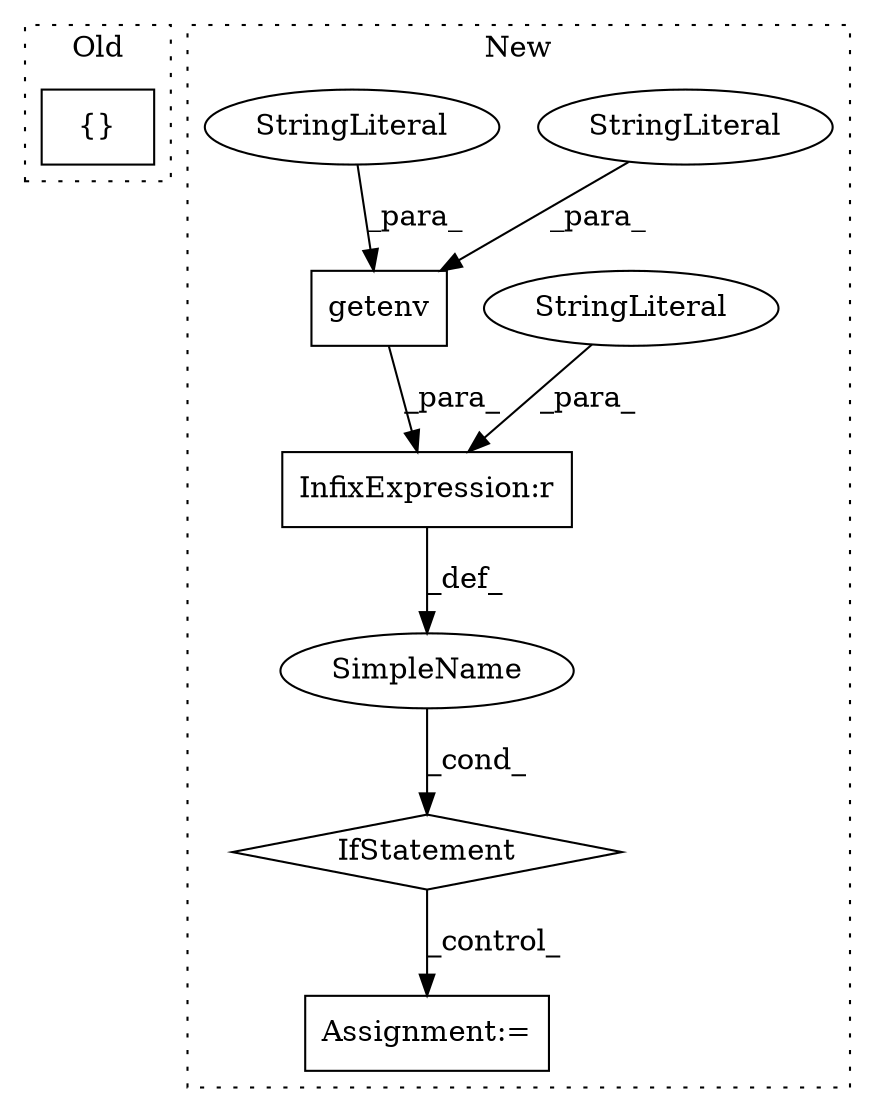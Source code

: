 digraph G {
subgraph cluster0 {
1 [label="{}" a="4" s="8428,8441" l="1,1" shape="box"];
label = "Old";
style="dotted";
}
subgraph cluster1 {
2 [label="getenv" a="32" s="8631,8654" l="7,1" shape="box"];
3 [label="StringLiteral" a="45" s="8638" l="12" shape="ellipse"];
4 [label="IfStatement" a="25" s="8594,8663" l="4,2" shape="diamond"];
5 [label="Assignment:=" a="7" s="8780" l="2" shape="box"];
6 [label="SimpleName" a="42" s="" l="" shape="ellipse"];
7 [label="InfixExpression:r" a="27" s="8655" l="4" shape="box"];
8 [label="StringLiteral" a="45" s="8659" l="3" shape="ellipse"];
9 [label="StringLiteral" a="45" s="8651" l="3" shape="ellipse"];
label = "New";
style="dotted";
}
2 -> 7 [label="_para_"];
3 -> 2 [label="_para_"];
4 -> 5 [label="_control_"];
6 -> 4 [label="_cond_"];
7 -> 6 [label="_def_"];
8 -> 7 [label="_para_"];
9 -> 2 [label="_para_"];
}